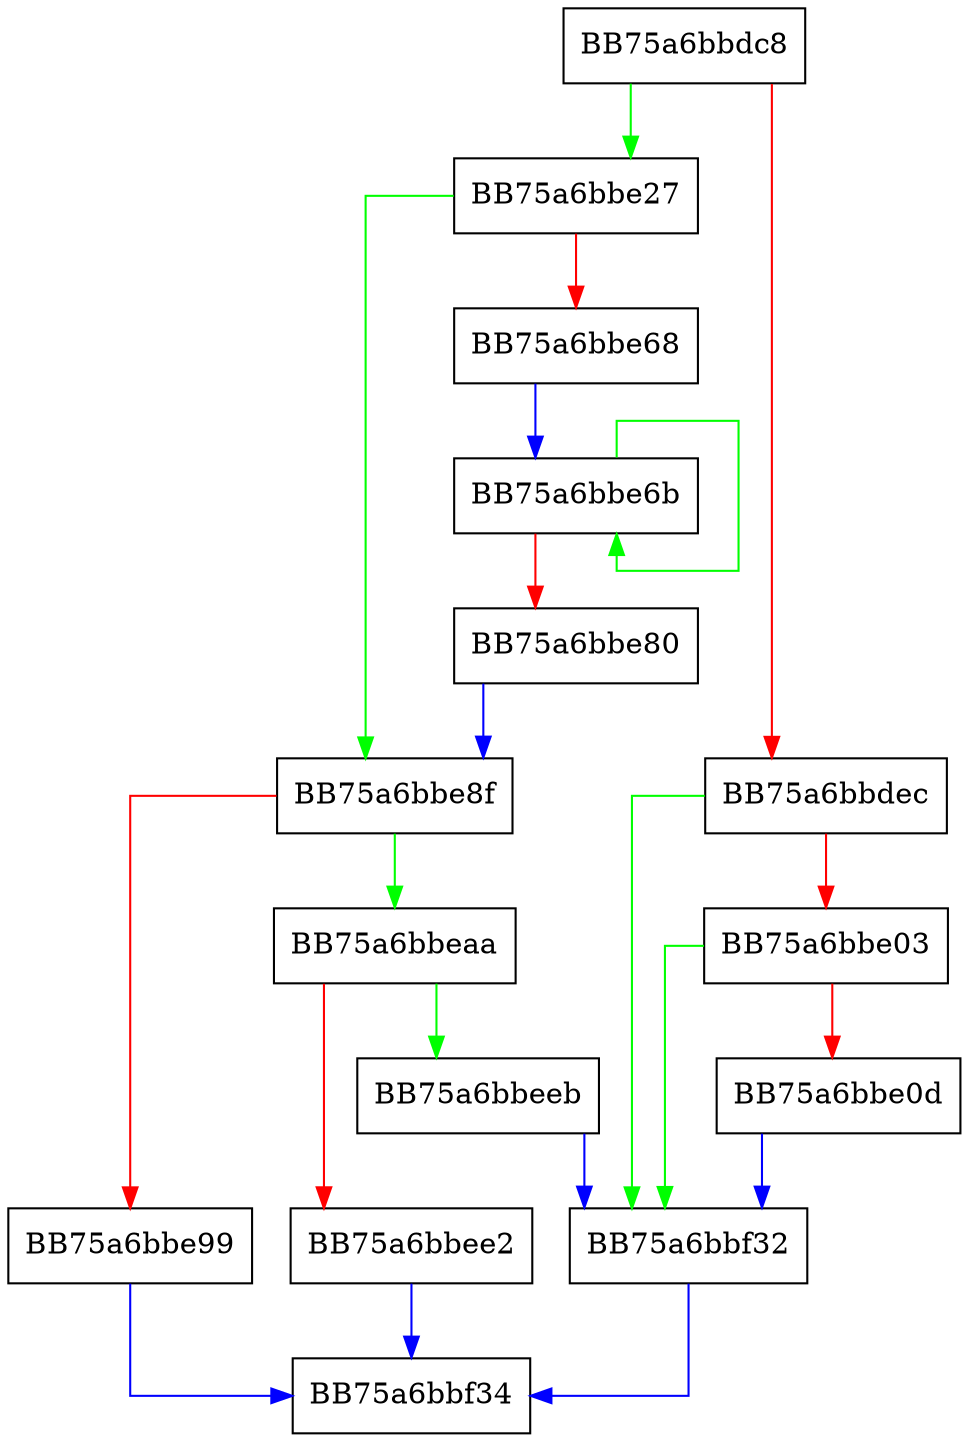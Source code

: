 digraph IsDlpJitFileExtensionAllowed {
  node [shape="box"];
  graph [splines=ortho];
  BB75a6bbdc8 -> BB75a6bbe27 [color="green"];
  BB75a6bbdc8 -> BB75a6bbdec [color="red"];
  BB75a6bbdec -> BB75a6bbf32 [color="green"];
  BB75a6bbdec -> BB75a6bbe03 [color="red"];
  BB75a6bbe03 -> BB75a6bbf32 [color="green"];
  BB75a6bbe03 -> BB75a6bbe0d [color="red"];
  BB75a6bbe0d -> BB75a6bbf32 [color="blue"];
  BB75a6bbe27 -> BB75a6bbe8f [color="green"];
  BB75a6bbe27 -> BB75a6bbe68 [color="red"];
  BB75a6bbe68 -> BB75a6bbe6b [color="blue"];
  BB75a6bbe6b -> BB75a6bbe6b [color="green"];
  BB75a6bbe6b -> BB75a6bbe80 [color="red"];
  BB75a6bbe80 -> BB75a6bbe8f [color="blue"];
  BB75a6bbe8f -> BB75a6bbeaa [color="green"];
  BB75a6bbe8f -> BB75a6bbe99 [color="red"];
  BB75a6bbe99 -> BB75a6bbf34 [color="blue"];
  BB75a6bbeaa -> BB75a6bbeeb [color="green"];
  BB75a6bbeaa -> BB75a6bbee2 [color="red"];
  BB75a6bbee2 -> BB75a6bbf34 [color="blue"];
  BB75a6bbeeb -> BB75a6bbf32 [color="blue"];
  BB75a6bbf32 -> BB75a6bbf34 [color="blue"];
}